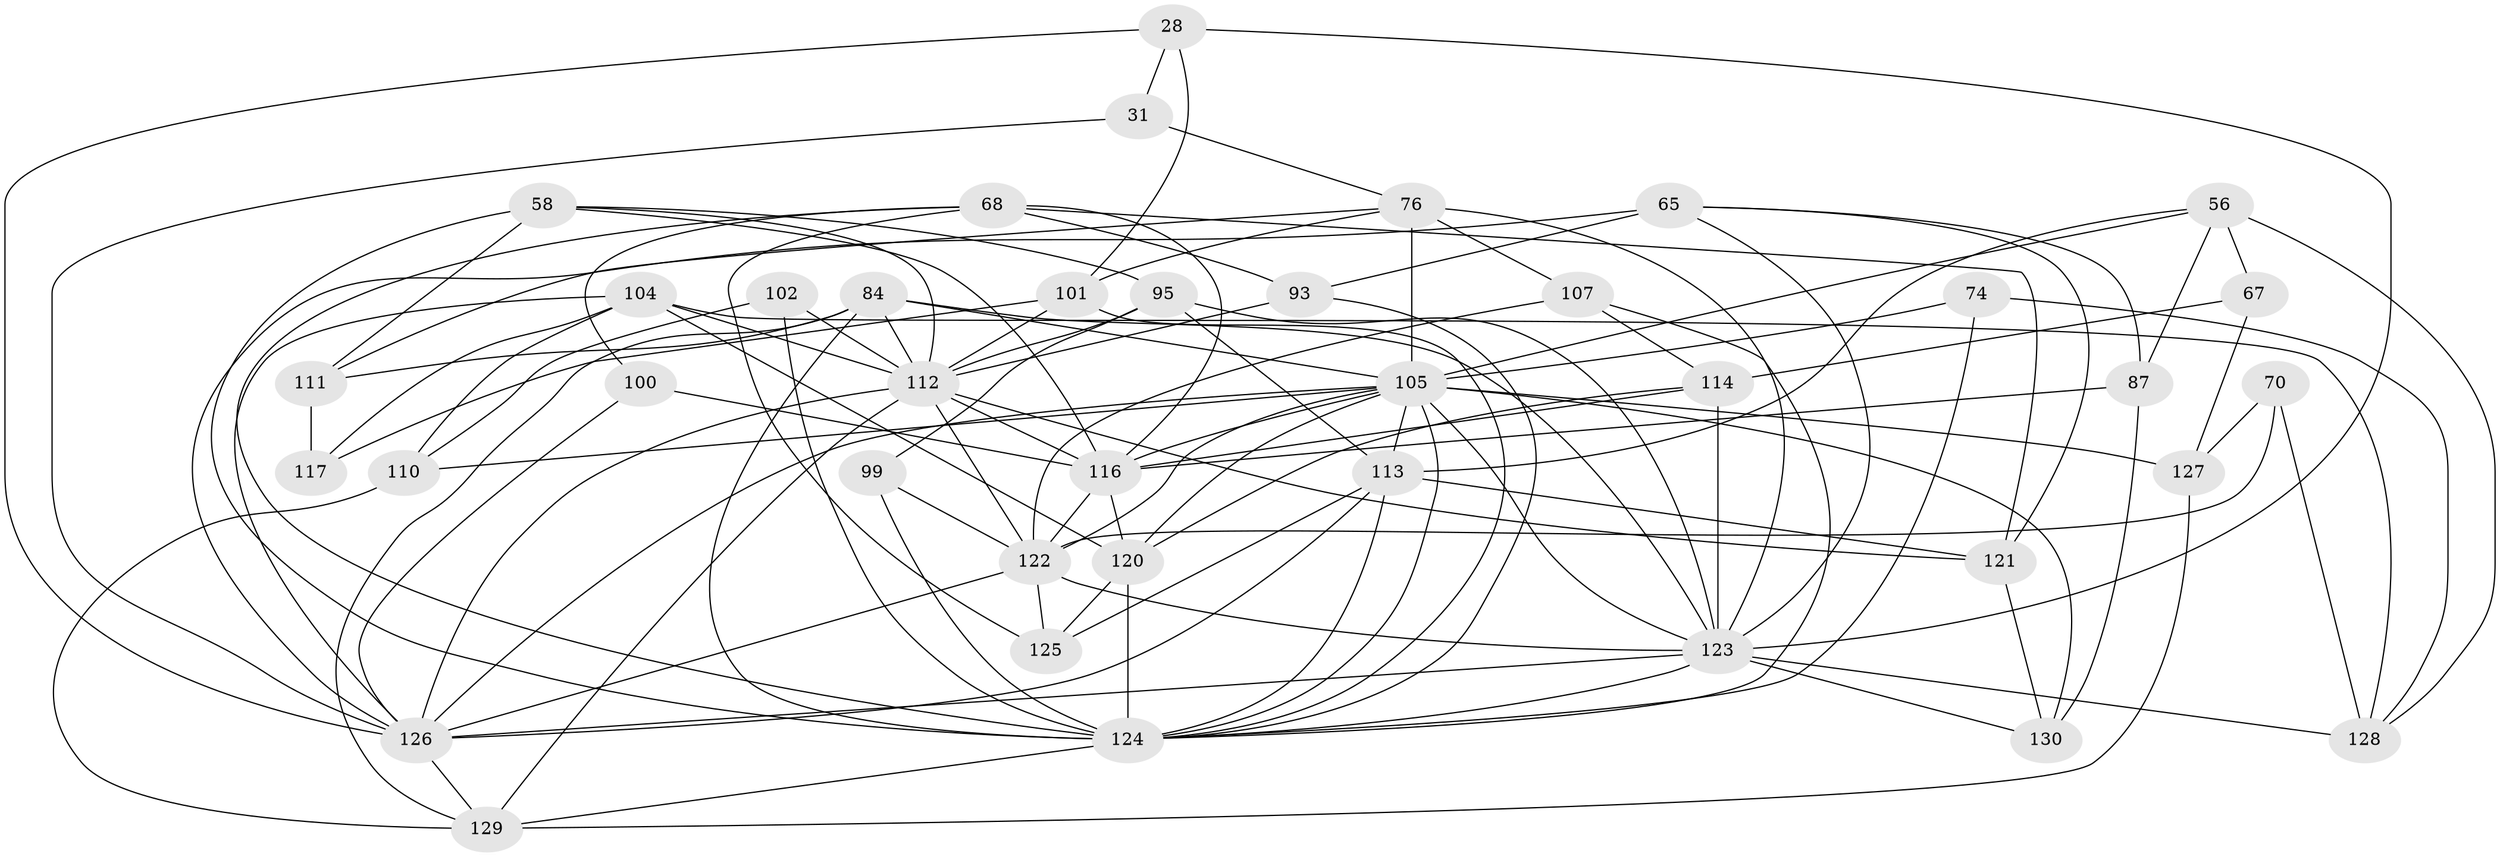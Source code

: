 // original degree distribution, {4: 1.0}
// Generated by graph-tools (version 1.1) at 2025/03/03/04/25 22:03:58]
// undirected, 39 vertices, 112 edges
graph export_dot {
graph [start="1"]
  node [color=gray90,style=filled];
  28 [super="+14"];
  31;
  56 [super="+41+16"];
  58 [super="+45+47"];
  65 [super="+57"];
  67;
  68 [super="+49"];
  70;
  74 [super="+50"];
  76 [super="+43+72"];
  84 [super="+21+62"];
  87 [super="+52"];
  93 [super="+35"];
  95 [super="+79+66"];
  99 [super="+59"];
  100;
  101 [super="+40"];
  102;
  104 [super="+94"];
  105 [super="+82+80"];
  107 [super="+92"];
  110 [super="+33"];
  111;
  112 [super="+24+38+98+85"];
  113 [super="+7+71+88"];
  114 [super="+106"];
  116 [super="+34+109"];
  117;
  120 [super="+115"];
  121 [super="+6+77"];
  122 [super="+2+12+91"];
  123 [super="+108+96+48+118"];
  124 [super="+29+83+103"];
  125;
  126 [super="+86+97"];
  127 [super="+119"];
  128 [super="+5+27+55"];
  129 [super="+3+15+64"];
  130 [super="+69"];
  28 -- 31 [weight=2];
  28 -- 123 [weight=2];
  28 -- 101;
  28 -- 126;
  31 -- 126;
  31 -- 76;
  56 -- 67 [weight=2];
  56 -- 113;
  56 -- 128 [weight=2];
  56 -- 87;
  56 -- 105 [weight=2];
  58 -- 124 [weight=3];
  58 -- 116 [weight=2];
  58 -- 111;
  58 -- 95;
  58 -- 112;
  65 -- 87;
  65 -- 93;
  65 -- 121;
  65 -- 123;
  65 -- 126 [weight=2];
  67 -- 114;
  67 -- 127;
  68 -- 100 [weight=2];
  68 -- 93 [weight=2];
  68 -- 121;
  68 -- 125;
  68 -- 124;
  68 -- 116;
  70 -- 122;
  70 -- 127;
  70 -- 128 [weight=2];
  74 -- 124 [weight=2];
  74 -- 128 [weight=2];
  74 -- 105 [weight=2];
  76 -- 101;
  76 -- 123 [weight=2];
  76 -- 107;
  76 -- 105 [weight=2];
  76 -- 111;
  84 -- 129 [weight=2];
  84 -- 123;
  84 -- 111;
  84 -- 124 [weight=2];
  84 -- 105;
  84 -- 112;
  87 -- 130 [weight=2];
  87 -- 116 [weight=2];
  93 -- 112 [weight=3];
  93 -- 124 [weight=2];
  95 -- 99 [weight=2];
  95 -- 112 [weight=3];
  95 -- 123 [weight=3];
  95 -- 113;
  99 -- 122 [weight=2];
  99 -- 124 [weight=2];
  100 -- 116;
  100 -- 126;
  101 -- 117 [weight=2];
  101 -- 112;
  101 -- 124;
  102 -- 110 [weight=2];
  102 -- 124;
  102 -- 112;
  104 -- 128;
  104 -- 120;
  104 -- 126;
  104 -- 112;
  104 -- 117;
  104 -- 110;
  105 -- 110 [weight=2];
  105 -- 116 [weight=2];
  105 -- 113 [weight=2];
  105 -- 130;
  105 -- 123;
  105 -- 124;
  105 -- 122;
  105 -- 120;
  105 -- 127 [weight=3];
  105 -- 126;
  107 -- 114 [weight=2];
  107 -- 122 [weight=2];
  107 -- 124;
  110 -- 129;
  111 -- 117;
  112 -- 126;
  112 -- 116;
  112 -- 122;
  112 -- 121;
  112 -- 129;
  113 -- 121 [weight=3];
  113 -- 124;
  113 -- 126;
  113 -- 125;
  114 -- 120;
  114 -- 116;
  114 -- 123;
  116 -- 122;
  116 -- 120;
  120 -- 124 [weight=3];
  120 -- 125;
  121 -- 130 [weight=2];
  122 -- 125;
  122 -- 123 [weight=2];
  122 -- 126;
  123 -- 130;
  123 -- 124 [weight=4];
  123 -- 128 [weight=3];
  123 -- 126;
  124 -- 129 [weight=4];
  126 -- 129 [weight=3];
  127 -- 129;
}

